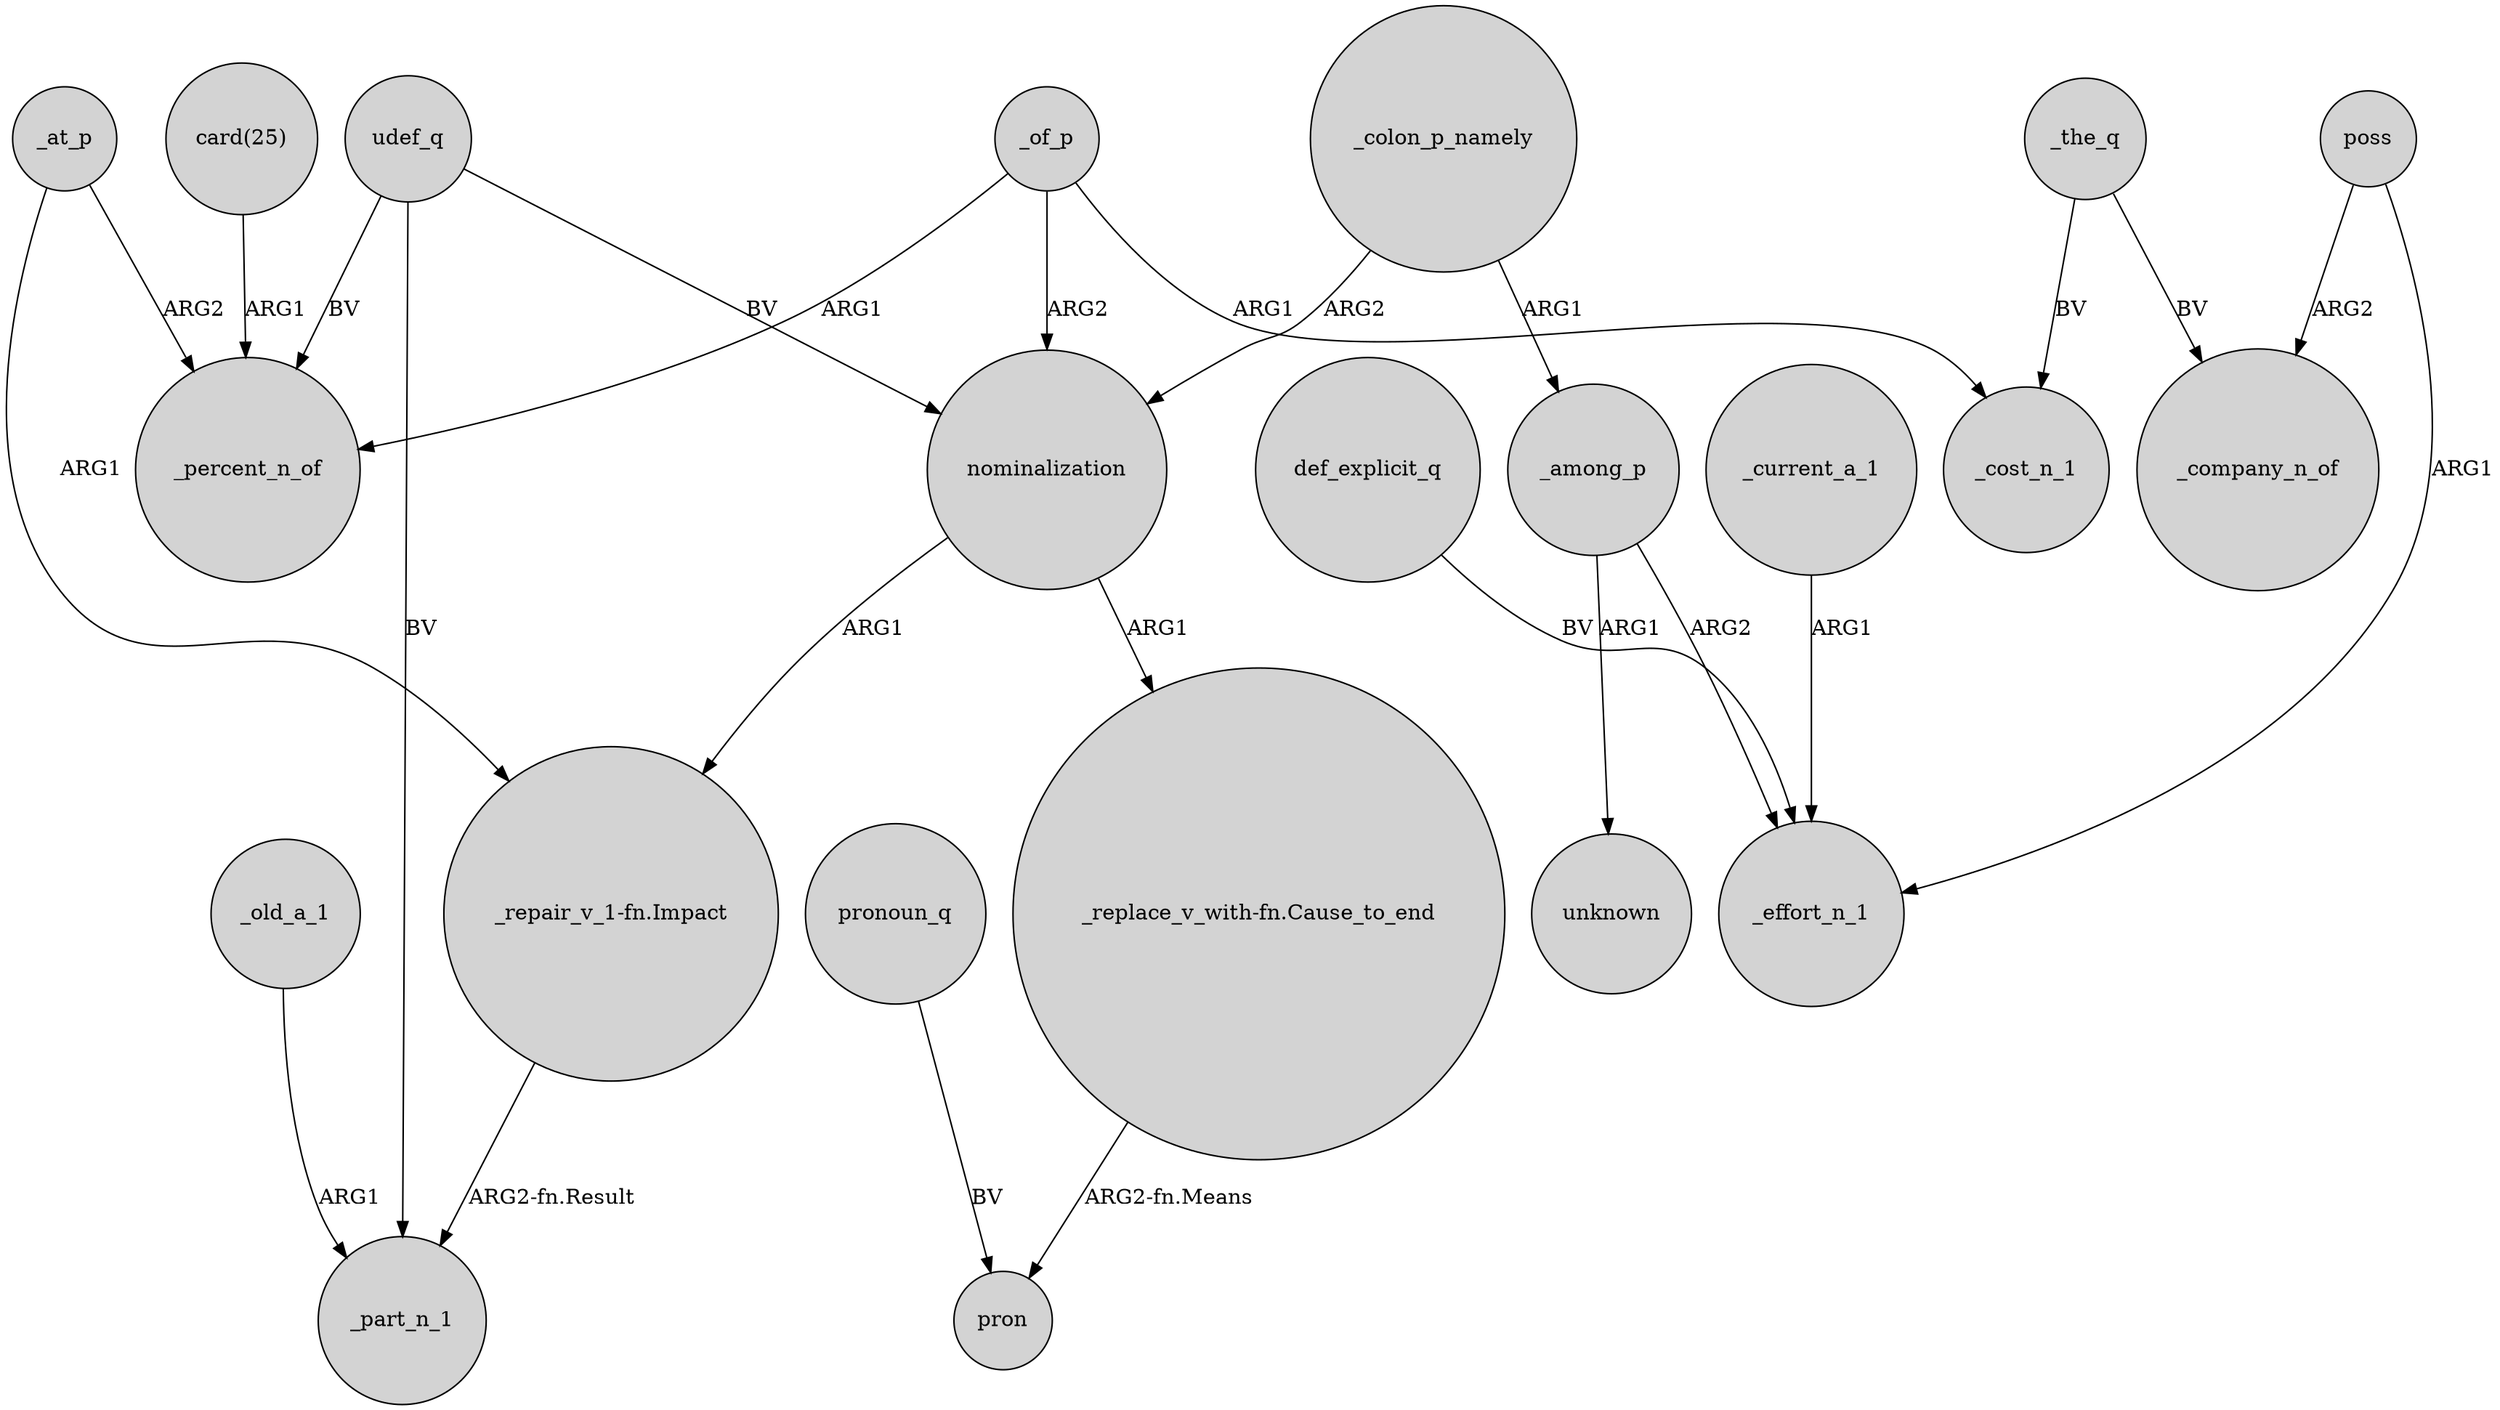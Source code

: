 digraph {
	node [shape=circle style=filled]
	_at_p -> _percent_n_of [label=ARG2]
	def_explicit_q -> _effort_n_1 [label=BV]
	_of_p -> _cost_n_1 [label=ARG1]
	udef_q -> nominalization [label=BV]
	"card(25)" -> _percent_n_of [label=ARG1]
	_the_q -> _cost_n_1 [label=BV]
	poss -> _effort_n_1 [label=ARG1]
	_current_a_1 -> _effort_n_1 [label=ARG1]
	_of_p -> _percent_n_of [label=ARG1]
	_colon_p_namely -> _among_p [label=ARG1]
	_of_p -> nominalization [label=ARG2]
	pronoun_q -> pron [label=BV]
	poss -> _company_n_of [label=ARG2]
	_among_p -> _effort_n_1 [label=ARG2]
	udef_q -> _percent_n_of [label=BV]
	_at_p -> "_repair_v_1-fn.Impact" [label=ARG1]
	nominalization -> "_replace_v_with-fn.Cause_to_end" [label=ARG1]
	_among_p -> unknown [label=ARG1]
	nominalization -> "_repair_v_1-fn.Impact" [label=ARG1]
	"_repair_v_1-fn.Impact" -> _part_n_1 [label="ARG2-fn.Result"]
	udef_q -> _part_n_1 [label=BV]
	_colon_p_namely -> nominalization [label=ARG2]
	_the_q -> _company_n_of [label=BV]
	_old_a_1 -> _part_n_1 [label=ARG1]
	"_replace_v_with-fn.Cause_to_end" -> pron [label="ARG2-fn.Means"]
}
